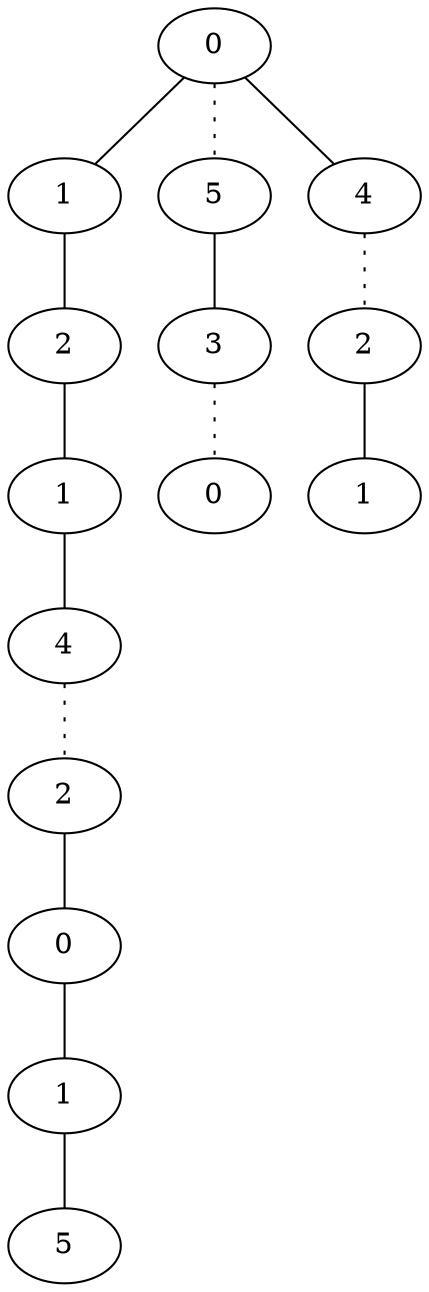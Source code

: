graph {
a0[label=0];
a1[label=1];
a2[label=2];
a3[label=1];
a4[label=4];
a5[label=2];
a6[label=0];
a7[label=1];
a8[label=5];
a9[label=5];
a10[label=3];
a11[label=0];
a12[label=4];
a13[label=2];
a14[label=1];
a0 -- a1;
a0 -- a9 [style=dotted];
a0 -- a12;
a1 -- a2;
a2 -- a3;
a3 -- a4;
a4 -- a5 [style=dotted];
a5 -- a6;
a6 -- a7;
a7 -- a8;
a9 -- a10;
a10 -- a11 [style=dotted];
a12 -- a13 [style=dotted];
a13 -- a14;
}
